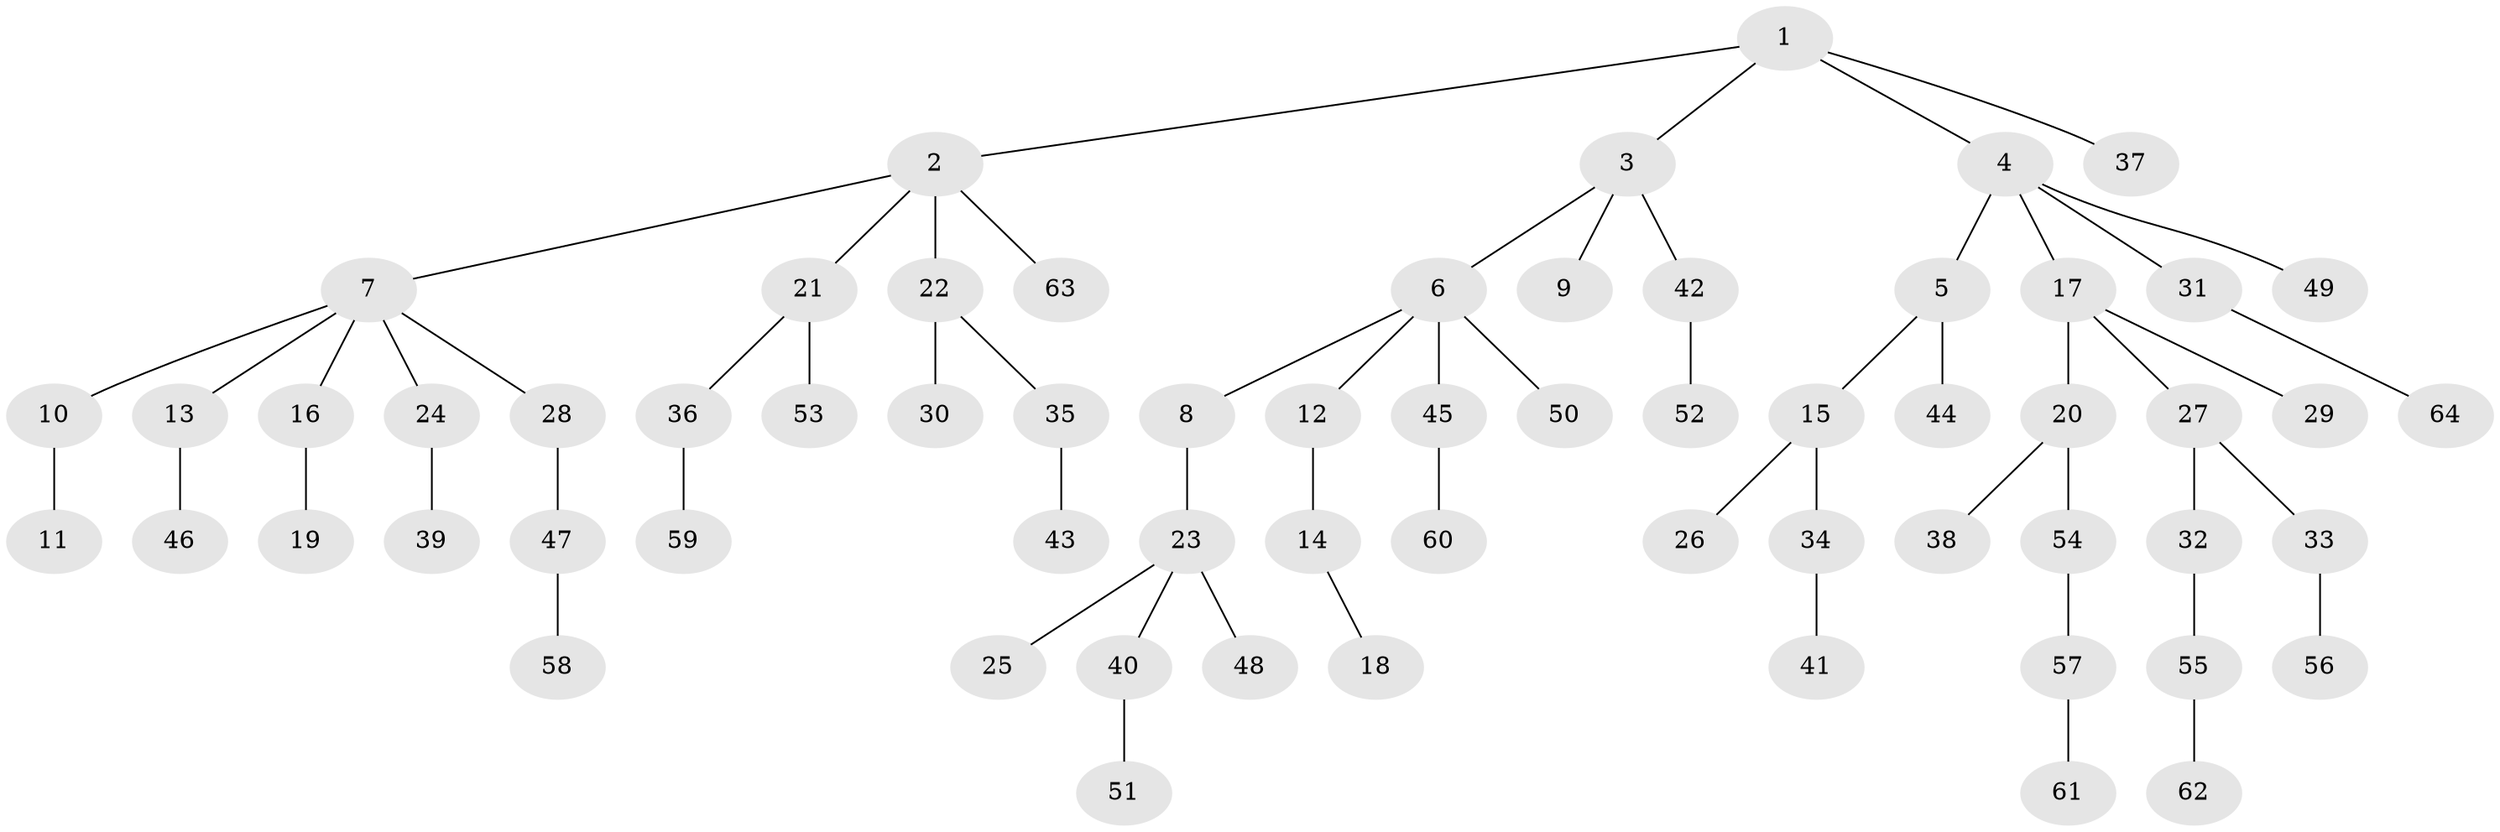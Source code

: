 // Generated by graph-tools (version 1.1) at 2025/15/03/09/25 04:15:37]
// undirected, 64 vertices, 63 edges
graph export_dot {
graph [start="1"]
  node [color=gray90,style=filled];
  1;
  2;
  3;
  4;
  5;
  6;
  7;
  8;
  9;
  10;
  11;
  12;
  13;
  14;
  15;
  16;
  17;
  18;
  19;
  20;
  21;
  22;
  23;
  24;
  25;
  26;
  27;
  28;
  29;
  30;
  31;
  32;
  33;
  34;
  35;
  36;
  37;
  38;
  39;
  40;
  41;
  42;
  43;
  44;
  45;
  46;
  47;
  48;
  49;
  50;
  51;
  52;
  53;
  54;
  55;
  56;
  57;
  58;
  59;
  60;
  61;
  62;
  63;
  64;
  1 -- 2;
  1 -- 3;
  1 -- 4;
  1 -- 37;
  2 -- 7;
  2 -- 21;
  2 -- 22;
  2 -- 63;
  3 -- 6;
  3 -- 9;
  3 -- 42;
  4 -- 5;
  4 -- 17;
  4 -- 31;
  4 -- 49;
  5 -- 15;
  5 -- 44;
  6 -- 8;
  6 -- 12;
  6 -- 45;
  6 -- 50;
  7 -- 10;
  7 -- 13;
  7 -- 16;
  7 -- 24;
  7 -- 28;
  8 -- 23;
  10 -- 11;
  12 -- 14;
  13 -- 46;
  14 -- 18;
  15 -- 26;
  15 -- 34;
  16 -- 19;
  17 -- 20;
  17 -- 27;
  17 -- 29;
  20 -- 38;
  20 -- 54;
  21 -- 36;
  21 -- 53;
  22 -- 30;
  22 -- 35;
  23 -- 25;
  23 -- 40;
  23 -- 48;
  24 -- 39;
  27 -- 32;
  27 -- 33;
  28 -- 47;
  31 -- 64;
  32 -- 55;
  33 -- 56;
  34 -- 41;
  35 -- 43;
  36 -- 59;
  40 -- 51;
  42 -- 52;
  45 -- 60;
  47 -- 58;
  54 -- 57;
  55 -- 62;
  57 -- 61;
}
